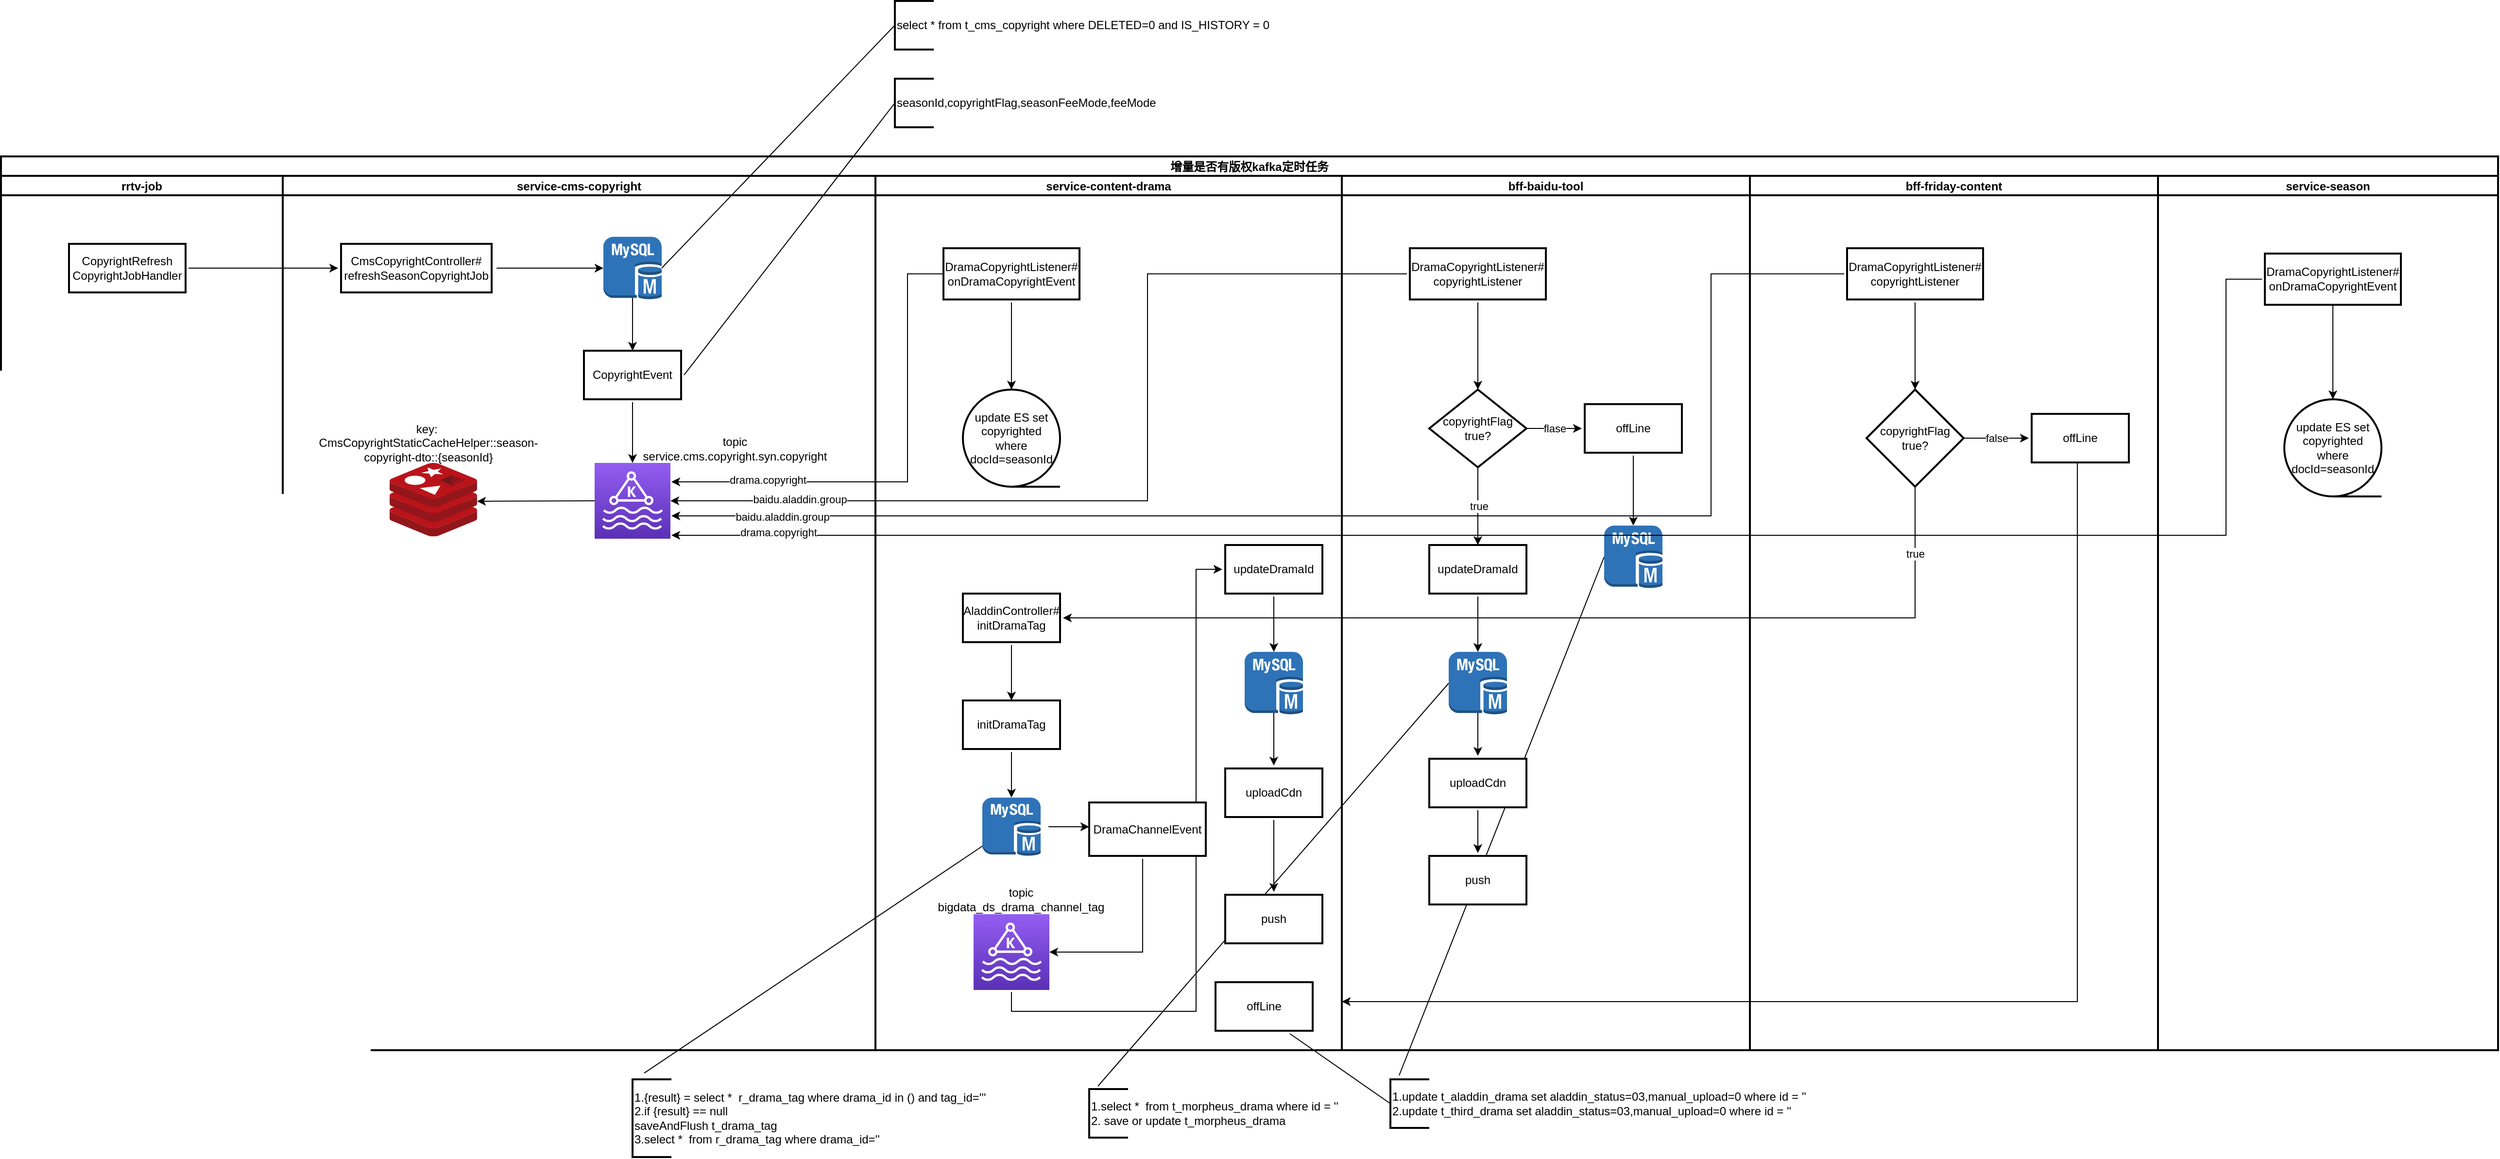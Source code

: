 <mxfile version="15.5.4" type="github" pages="2">
  <diagram id="PBQSmOYhO7PoBkgoyPXK" name="增量是否有版权kafka">
    <mxGraphModel dx="2031" dy="1089" grid="1" gridSize="10" guides="1" tooltips="1" connect="1" arrows="1" fold="1" page="1" pageScale="1" pageWidth="827" pageHeight="1169" math="0" shadow="0">
      <root>
        <mxCell id="0" />
        <mxCell id="1" parent="0" />
        <mxCell id="9zsP2pxvwjOePflkj_EJ-29" value="" style="endArrow=none;html=1;startSize=20;sourcePerimeterSpacing=8;targetPerimeterSpacing=8;strokeWidth=1;exitX=0.225;exitY=-0.08;exitDx=0;exitDy=0;exitPerimeter=0;entryX=0;entryY=0.5;entryDx=0;entryDy=0;entryPerimeter=0;" parent="1" source="9zsP2pxvwjOePflkj_EJ-30" target="9zsP2pxvwjOePflkj_EJ-28" edge="1">
          <mxGeometry width="50" height="50" relative="1" as="geometry">
            <mxPoint x="1420" y="1060" as="sourcePoint" />
            <mxPoint x="1530" y="680" as="targetPoint" />
          </mxGeometry>
        </mxCell>
        <mxCell id="9zsP2pxvwjOePflkj_EJ-13" value="" style="endArrow=none;html=1;startSize=20;sourcePerimeterSpacing=8;targetPerimeterSpacing=8;strokeWidth=1;entryX=0;entryY=0.5;entryDx=0;entryDy=0;entryPerimeter=0;exitX=0.225;exitY=-0.06;exitDx=0;exitDy=0;exitPerimeter=0;" parent="1" source="9zsP2pxvwjOePflkj_EJ-10" target="9zsP2pxvwjOePflkj_EJ-8" edge="1">
          <mxGeometry width="50" height="50" relative="1" as="geometry">
            <mxPoint x="1320" y="860" as="sourcePoint" />
            <mxPoint x="1370" y="810" as="targetPoint" />
          </mxGeometry>
        </mxCell>
        <mxCell id="inluxw40n091W_jIXqgZ-1" value="增量是否有版权kafka定时任务" style="swimlane;childLayout=stackLayout;resizeParent=1;resizeParentMax=0;startSize=20;hachureGap=4;pointerEvents=0;strokeWidth=2;perimeterSpacing=3;" parent="1" vertex="1">
          <mxGeometry x="50" y="230" width="2570" height="920" as="geometry" />
        </mxCell>
        <mxCell id="inluxw40n091W_jIXqgZ-2" value="rrtv-job" style="swimlane;startSize=20;strokeWidth=2;perimeterSpacing=3;" parent="inluxw40n091W_jIXqgZ-1" vertex="1">
          <mxGeometry y="20" width="290" height="900" as="geometry">
            <mxRectangle y="20" width="30" height="670" as="alternateBounds" />
          </mxGeometry>
        </mxCell>
        <mxCell id="inluxw40n091W_jIXqgZ-5" value="CopyrightRefresh&lt;br&gt;CopyrightJobHandler" style="rounded=0;whiteSpace=wrap;html=1;hachureGap=4;pointerEvents=0;strokeWidth=2;perimeterSpacing=3;direction=west;" parent="inluxw40n091W_jIXqgZ-2" vertex="1">
          <mxGeometry x="70" y="70" width="120" height="50" as="geometry" />
        </mxCell>
        <mxCell id="inluxw40n091W_jIXqgZ-11" style="edgeStyle=orthogonalEdgeStyle;rounded=0;orthogonalLoop=1;jettySize=auto;html=1;endArrow=classic;sourcePerimeterSpacing=8;targetPerimeterSpacing=8;exitX=0;exitY=0.5;exitDx=0;exitDy=0;strokeWidth=1;endFill=1;entryX=1;entryY=0.5;entryDx=0;entryDy=0;" parent="inluxw40n091W_jIXqgZ-1" source="inluxw40n091W_jIXqgZ-5" target="inluxw40n091W_jIXqgZ-12" edge="1">
          <mxGeometry relative="1" as="geometry">
            <mxPoint x="350" y="115" as="targetPoint" />
          </mxGeometry>
        </mxCell>
        <mxCell id="inluxw40n091W_jIXqgZ-3" value="service-cms-copyright" style="swimlane;startSize=20;strokeWidth=2;perimeterSpacing=3;" parent="inluxw40n091W_jIXqgZ-1" vertex="1">
          <mxGeometry x="290" y="20" width="610" height="900" as="geometry">
            <mxRectangle x="290" y="20" width="30" height="670" as="alternateBounds" />
          </mxGeometry>
        </mxCell>
        <mxCell id="inluxw40n091W_jIXqgZ-15" style="edgeStyle=none;curved=1;rounded=0;orthogonalLoop=1;jettySize=auto;html=1;entryX=0;entryY=0.5;entryDx=0;entryDy=0;entryPerimeter=0;endArrow=classic;endFill=1;sourcePerimeterSpacing=8;targetPerimeterSpacing=8;strokeWidth=1;" parent="inluxw40n091W_jIXqgZ-3" edge="1">
          <mxGeometry relative="1" as="geometry">
            <mxPoint x="220" y="95" as="sourcePoint" />
            <mxPoint x="330" y="95" as="targetPoint" />
          </mxGeometry>
        </mxCell>
        <mxCell id="inluxw40n091W_jIXqgZ-12" value="CmsCopyrightController#&lt;br&gt;refreshSeasonCopyrightJob" style="rounded=0;whiteSpace=wrap;html=1;hachureGap=4;pointerEvents=0;strokeWidth=2;perimeterSpacing=3;direction=west;" parent="inluxw40n091W_jIXqgZ-3" vertex="1">
          <mxGeometry x="60" y="70" width="155" height="50" as="geometry" />
        </mxCell>
        <mxCell id="inluxw40n091W_jIXqgZ-16" value="" style="outlineConnect=0;dashed=0;verticalLabelPosition=bottom;verticalAlign=top;align=center;html=1;shape=mxgraph.aws3.mysql_db_instance;fillColor=#2E73B8;gradientColor=none;hachureGap=4;pointerEvents=0;strokeWidth=2;" parent="inluxw40n091W_jIXqgZ-3" vertex="1">
          <mxGeometry x="330" y="62.75" width="60" height="64.5" as="geometry" />
        </mxCell>
        <mxCell id="inluxw40n091W_jIXqgZ-58" style="edgeStyle=none;curved=1;rounded=0;orthogonalLoop=1;jettySize=auto;html=1;entryX=0.5;entryY=0;entryDx=0;entryDy=0;entryPerimeter=0;endArrow=classic;endFill=1;sourcePerimeterSpacing=8;targetPerimeterSpacing=8;strokeWidth=1;exitX=0.5;exitY=0;exitDx=0;exitDy=0;" parent="inluxw40n091W_jIXqgZ-3" source="inluxw40n091W_jIXqgZ-39" target="inluxw40n091W_jIXqgZ-45" edge="1">
          <mxGeometry relative="1" as="geometry" />
        </mxCell>
        <mxCell id="inluxw40n091W_jIXqgZ-39" value="CopyrightEvent" style="rounded=0;whiteSpace=wrap;html=1;hachureGap=4;pointerEvents=0;strokeWidth=2;perimeterSpacing=3;direction=west;" parent="inluxw40n091W_jIXqgZ-3" vertex="1">
          <mxGeometry x="310" y="180" width="100" height="50" as="geometry" />
        </mxCell>
        <mxCell id="inluxw40n091W_jIXqgZ-45" value="" style="sketch=0;points=[[0,0,0],[0.25,0,0],[0.5,0,0],[0.75,0,0],[1,0,0],[0,1,0],[0.25,1,0],[0.5,1,0],[0.75,1,0],[1,1,0],[0,0.25,0],[0,0.5,0],[0,0.75,0],[1,0.25,0],[1,0.5,0],[1,0.75,0]];outlineConnect=0;fontColor=#232F3E;gradientColor=#945DF2;gradientDirection=north;fillColor=#5A30B5;strokeColor=#ffffff;dashed=0;verticalLabelPosition=bottom;verticalAlign=top;align=center;html=1;fontSize=12;fontStyle=0;aspect=fixed;shape=mxgraph.aws4.resourceIcon;resIcon=mxgraph.aws4.managed_streaming_for_kafka;hachureGap=4;pointerEvents=0;" parent="inluxw40n091W_jIXqgZ-3" vertex="1">
          <mxGeometry x="321" y="295.5" width="78" height="78" as="geometry" />
        </mxCell>
        <mxCell id="inluxw40n091W_jIXqgZ-82" value="" style="sketch=0;aspect=fixed;html=1;points=[];align=center;image;fontSize=12;image=img/lib/mscae/Cache_Redis_Product.svg;hachureGap=4;pointerEvents=0;strokeWidth=2;" parent="inluxw40n091W_jIXqgZ-3" vertex="1">
          <mxGeometry x="110" y="295.5" width="90" height="75.6" as="geometry" />
        </mxCell>
        <mxCell id="inluxw40n091W_jIXqgZ-83" value="key:&amp;nbsp; CmsCopyrightStaticCacheHelper::season-copyright-dto::{seasonId}" style="text;html=1;strokeColor=none;fillColor=none;align=center;verticalAlign=middle;whiteSpace=wrap;rounded=0;hachureGap=4;pointerEvents=0;" parent="inluxw40n091W_jIXqgZ-3" vertex="1">
          <mxGeometry x="30" y="260" width="240" height="30" as="geometry" />
        </mxCell>
        <mxCell id="inluxw40n091W_jIXqgZ-85" value="topic&lt;br&gt;service.cms.copyright.syn.copyright" style="text;html=1;strokeColor=none;fillColor=none;align=center;verticalAlign=middle;whiteSpace=wrap;rounded=0;hachureGap=4;pointerEvents=0;" parent="inluxw40n091W_jIXqgZ-3" vertex="1">
          <mxGeometry x="360" y="265.5" width="211" height="30" as="geometry" />
        </mxCell>
        <mxCell id="O5nCDvJMUv3drEeI8AA9-1" value="service-content-drama" style="swimlane;startSize=20;strokeWidth=2;perimeterSpacing=3;" parent="inluxw40n091W_jIXqgZ-1" vertex="1">
          <mxGeometry x="900" y="20" width="480" height="900" as="geometry">
            <mxRectangle x="290" y="20" width="30" height="670" as="alternateBounds" />
          </mxGeometry>
        </mxCell>
        <mxCell id="2Botls-rOOC-Yg-iKjqJ-2" style="edgeStyle=orthogonalEdgeStyle;rounded=0;orthogonalLoop=1;jettySize=auto;html=1;endArrow=classic;endFill=1;startSize=20;sourcePerimeterSpacing=8;targetPerimeterSpacing=8;strokeWidth=1;exitX=0.5;exitY=0;exitDx=0;exitDy=0;entryX=0.5;entryY=0;entryDx=0;entryDy=0;entryPerimeter=0;" parent="O5nCDvJMUv3drEeI8AA9-1" source="wd0xeL8d4BaEaVxhuFHV-1" target="2Botls-rOOC-Yg-iKjqJ-1" edge="1">
          <mxGeometry relative="1" as="geometry" />
        </mxCell>
        <mxCell id="wd0xeL8d4BaEaVxhuFHV-1" value="DramaCopyrightListener#&lt;br&gt;onDramaCopyrightEvent" style="rounded=0;whiteSpace=wrap;html=1;hachureGap=4;pointerEvents=0;strokeWidth=2;perimeterSpacing=3;direction=west;" parent="O5nCDvJMUv3drEeI8AA9-1" vertex="1">
          <mxGeometry x="70" y="74.5" width="140" height="52.75" as="geometry" />
        </mxCell>
        <mxCell id="2Botls-rOOC-Yg-iKjqJ-1" value="&lt;span style=&quot;text-align: left&quot;&gt;update ES set copyrighted where docId=seasonId&lt;/span&gt;" style="strokeWidth=2;html=1;shape=mxgraph.flowchart.sequential_data;whiteSpace=wrap;hachureGap=4;pointerEvents=0;" parent="O5nCDvJMUv3drEeI8AA9-1" vertex="1">
          <mxGeometry x="90" y="220" width="100" height="100" as="geometry" />
        </mxCell>
        <mxCell id="5gmIHvUcB6BUWdno_hrs-4" value="AladdinController#&lt;br&gt;initDramaTag" style="rounded=0;whiteSpace=wrap;html=1;hachureGap=4;pointerEvents=0;strokeWidth=2;perimeterSpacing=3;direction=west;" parent="O5nCDvJMUv3drEeI8AA9-1" vertex="1">
          <mxGeometry x="90" y="430" width="100" height="50" as="geometry" />
        </mxCell>
        <mxCell id="5gmIHvUcB6BUWdno_hrs-6" value="initDramaTag" style="rounded=0;whiteSpace=wrap;html=1;hachureGap=4;pointerEvents=0;strokeWidth=2;perimeterSpacing=3;direction=west;" parent="O5nCDvJMUv3drEeI8AA9-1" vertex="1">
          <mxGeometry x="90" y="540" width="100" height="50" as="geometry" />
        </mxCell>
        <mxCell id="5gmIHvUcB6BUWdno_hrs-8" value="" style="outlineConnect=0;dashed=0;verticalLabelPosition=bottom;verticalAlign=top;align=center;html=1;shape=mxgraph.aws3.mysql_db_instance;fillColor=#2E73B8;gradientColor=none;hachureGap=4;pointerEvents=0;strokeWidth=2;" parent="O5nCDvJMUv3drEeI8AA9-1" vertex="1">
          <mxGeometry x="110" y="640" width="60" height="60" as="geometry" />
        </mxCell>
        <mxCell id="5gmIHvUcB6BUWdno_hrs-12" value="" style="endArrow=none;html=1;startSize=20;sourcePerimeterSpacing=8;targetPerimeterSpacing=8;strokeWidth=1;exitX=0.3;exitY=-0.08;exitDx=0;exitDy=0;exitPerimeter=0;" parent="O5nCDvJMUv3drEeI8AA9-1" source="5gmIHvUcB6BUWdno_hrs-11" edge="1">
          <mxGeometry width="50" height="50" relative="1" as="geometry">
            <mxPoint x="70" y="730" as="sourcePoint" />
            <mxPoint x="110" y="690" as="targetPoint" />
          </mxGeometry>
        </mxCell>
        <mxCell id="YGDCmRFdLQyb4LG8PjUM-17" style="edgeStyle=orthogonalEdgeStyle;rounded=0;orthogonalLoop=1;jettySize=auto;html=1;entryX=1;entryY=0.5;entryDx=0;entryDy=0;endArrow=classic;endFill=1;startSize=20;sourcePerimeterSpacing=8;targetPerimeterSpacing=8;strokeWidth=1;" parent="O5nCDvJMUv3drEeI8AA9-1" target="YGDCmRFdLQyb4LG8PjUM-8" edge="1">
          <mxGeometry relative="1" as="geometry">
            <mxPoint x="140" y="840" as="sourcePoint" />
            <Array as="points">
              <mxPoint x="140" y="860" />
              <mxPoint x="330" y="860" />
              <mxPoint x="330" y="405" />
            </Array>
          </mxGeometry>
        </mxCell>
        <mxCell id="5gmIHvUcB6BUWdno_hrs-14" value="" style="sketch=0;points=[[0,0,0],[0.25,0,0],[0.5,0,0],[0.75,0,0],[1,0,0],[0,1,0],[0.25,1,0],[0.5,1,0],[0.75,1,0],[1,1,0],[0,0.25,0],[0,0.5,0],[0,0.75,0],[1,0.25,0],[1,0.5,0],[1,0.75,0]];outlineConnect=0;fontColor=#232F3E;gradientColor=#945DF2;gradientDirection=north;fillColor=#5A30B5;strokeColor=#ffffff;dashed=0;verticalLabelPosition=bottom;verticalAlign=top;align=center;html=1;fontSize=12;fontStyle=0;aspect=fixed;shape=mxgraph.aws4.resourceIcon;resIcon=mxgraph.aws4.managed_streaming_for_kafka;hachureGap=4;pointerEvents=0;" parent="O5nCDvJMUv3drEeI8AA9-1" vertex="1">
          <mxGeometry x="101" y="760" width="78" height="78" as="geometry" />
        </mxCell>
        <mxCell id="5gmIHvUcB6BUWdno_hrs-15" value="topic&lt;br&gt;bigdata_ds_drama_channel_tag" style="text;html=1;strokeColor=none;fillColor=none;align=center;verticalAlign=middle;whiteSpace=wrap;rounded=0;startSize=20;" parent="O5nCDvJMUv3drEeI8AA9-1" vertex="1">
          <mxGeometry x="70" y="730" width="160" height="30" as="geometry" />
        </mxCell>
        <mxCell id="5gmIHvUcB6BUWdno_hrs-22" style="edgeStyle=orthogonalEdgeStyle;rounded=0;orthogonalLoop=1;jettySize=auto;html=1;entryX=1;entryY=0.5;entryDx=0;entryDy=0;entryPerimeter=0;endArrow=classic;endFill=1;startSize=20;sourcePerimeterSpacing=8;targetPerimeterSpacing=8;strokeWidth=1;" parent="O5nCDvJMUv3drEeI8AA9-1" target="5gmIHvUcB6BUWdno_hrs-14" edge="1">
          <mxGeometry relative="1" as="geometry">
            <mxPoint x="275" y="703" as="sourcePoint" />
            <Array as="points">
              <mxPoint x="275" y="799" />
            </Array>
          </mxGeometry>
        </mxCell>
        <mxCell id="5gmIHvUcB6BUWdno_hrs-20" value="DramaChannelEvent" style="rounded=0;whiteSpace=wrap;html=1;hachureGap=4;pointerEvents=0;strokeWidth=2;perimeterSpacing=3;direction=west;" parent="O5nCDvJMUv3drEeI8AA9-1" vertex="1">
          <mxGeometry x="220" y="645" width="120" height="55" as="geometry" />
        </mxCell>
        <mxCell id="YGDCmRFdLQyb4LG8PjUM-59" style="edgeStyle=orthogonalEdgeStyle;rounded=0;orthogonalLoop=1;jettySize=auto;html=1;entryX=0.5;entryY=0;entryDx=0;entryDy=0;entryPerimeter=0;endArrow=classic;endFill=1;startSize=20;sourcePerimeterSpacing=8;targetPerimeterSpacing=8;strokeWidth=1;exitX=0.5;exitY=0;exitDx=0;exitDy=0;" parent="O5nCDvJMUv3drEeI8AA9-1" source="YGDCmRFdLQyb4LG8PjUM-8" target="YGDCmRFdLQyb4LG8PjUM-9" edge="1">
          <mxGeometry relative="1" as="geometry" />
        </mxCell>
        <mxCell id="YGDCmRFdLQyb4LG8PjUM-8" value="updateDramaId" style="rounded=0;whiteSpace=wrap;html=1;hachureGap=4;pointerEvents=0;strokeWidth=2;perimeterSpacing=3;direction=west;" parent="O5nCDvJMUv3drEeI8AA9-1" vertex="1">
          <mxGeometry x="360" y="380" width="100" height="50" as="geometry" />
        </mxCell>
        <mxCell id="YGDCmRFdLQyb4LG8PjUM-13" value="" style="edgeStyle=orthogonalEdgeStyle;rounded=0;orthogonalLoop=1;jettySize=auto;html=1;endArrow=classic;endFill=1;startSize=20;sourcePerimeterSpacing=8;targetPerimeterSpacing=8;strokeWidth=1;entryX=0.5;entryY=1;entryDx=0;entryDy=0;exitX=0.5;exitY=0.975;exitDx=0;exitDy=0;exitPerimeter=0;" parent="O5nCDvJMUv3drEeI8AA9-1" source="YGDCmRFdLQyb4LG8PjUM-9" target="YGDCmRFdLQyb4LG8PjUM-10" edge="1">
          <mxGeometry relative="1" as="geometry" />
        </mxCell>
        <mxCell id="YGDCmRFdLQyb4LG8PjUM-9" value="" style="outlineConnect=0;dashed=0;verticalLabelPosition=bottom;verticalAlign=top;align=center;html=1;shape=mxgraph.aws3.mysql_db_instance;fillColor=#2E73B8;gradientColor=none;hachureGap=4;pointerEvents=0;strokeWidth=2;" parent="O5nCDvJMUv3drEeI8AA9-1" vertex="1">
          <mxGeometry x="380" y="490" width="60" height="64.5" as="geometry" />
        </mxCell>
        <mxCell id="YGDCmRFdLQyb4LG8PjUM-14" style="edgeStyle=orthogonalEdgeStyle;rounded=0;orthogonalLoop=1;jettySize=auto;html=1;entryX=0.5;entryY=1;entryDx=0;entryDy=0;endArrow=classic;endFill=1;startSize=20;sourcePerimeterSpacing=8;targetPerimeterSpacing=8;strokeWidth=1;exitX=0.5;exitY=0;exitDx=0;exitDy=0;" parent="O5nCDvJMUv3drEeI8AA9-1" source="YGDCmRFdLQyb4LG8PjUM-10" target="YGDCmRFdLQyb4LG8PjUM-11" edge="1">
          <mxGeometry relative="1" as="geometry" />
        </mxCell>
        <mxCell id="YGDCmRFdLQyb4LG8PjUM-10" value="uploadCdn" style="rounded=0;whiteSpace=wrap;html=1;hachureGap=4;pointerEvents=0;strokeWidth=2;perimeterSpacing=3;direction=west;" parent="O5nCDvJMUv3drEeI8AA9-1" vertex="1">
          <mxGeometry x="360" y="610" width="100" height="50" as="geometry" />
        </mxCell>
        <mxCell id="YGDCmRFdLQyb4LG8PjUM-11" value="push" style="rounded=0;whiteSpace=wrap;html=1;hachureGap=4;pointerEvents=0;strokeWidth=2;perimeterSpacing=3;direction=west;" parent="O5nCDvJMUv3drEeI8AA9-1" vertex="1">
          <mxGeometry x="360" y="740" width="100" height="50" as="geometry" />
        </mxCell>
        <mxCell id="YGDCmRFdLQyb4LG8PjUM-21" value="offLine" style="rounded=0;whiteSpace=wrap;html=1;hachureGap=4;pointerEvents=0;strokeWidth=2;perimeterSpacing=3;direction=west;" parent="O5nCDvJMUv3drEeI8AA9-1" vertex="1">
          <mxGeometry x="350" y="830" width="100" height="50" as="geometry" />
        </mxCell>
        <mxCell id="GT0SplEcD0U0ZOkvt1gY-1" value="bff-baidu-tool" style="swimlane;startSize=20;strokeWidth=2;perimeterSpacing=3;" parent="inluxw40n091W_jIXqgZ-1" vertex="1">
          <mxGeometry x="1380" y="20" width="420" height="900" as="geometry">
            <mxRectangle x="290" y="20" width="30" height="670" as="alternateBounds" />
          </mxGeometry>
        </mxCell>
        <mxCell id="GT0SplEcD0U0ZOkvt1gY-2" style="edgeStyle=orthogonalEdgeStyle;rounded=0;orthogonalLoop=1;jettySize=auto;html=1;endArrow=classic;endFill=1;startSize=20;sourcePerimeterSpacing=8;targetPerimeterSpacing=8;strokeWidth=1;exitX=0.5;exitY=0;exitDx=0;exitDy=0;entryX=0.5;entryY=0;entryDx=0;entryDy=0;entryPerimeter=0;" parent="GT0SplEcD0U0ZOkvt1gY-1" source="GT0SplEcD0U0ZOkvt1gY-3" edge="1">
          <mxGeometry relative="1" as="geometry">
            <mxPoint x="140" y="220" as="targetPoint" />
          </mxGeometry>
        </mxCell>
        <mxCell id="GT0SplEcD0U0ZOkvt1gY-3" value="DramaCopyrightListener#&lt;br&gt;copyrightListener" style="rounded=0;whiteSpace=wrap;html=1;hachureGap=4;pointerEvents=0;strokeWidth=2;perimeterSpacing=3;direction=west;" parent="GT0SplEcD0U0ZOkvt1gY-1" vertex="1">
          <mxGeometry x="70" y="74.5" width="140" height="52.75" as="geometry" />
        </mxCell>
        <mxCell id="9zsP2pxvwjOePflkj_EJ-1" value="copyrightFlag true?" style="strokeWidth=2;html=1;shape=mxgraph.flowchart.decision;whiteSpace=wrap;hachureGap=4;pointerEvents=0;" parent="GT0SplEcD0U0ZOkvt1gY-1" vertex="1">
          <mxGeometry x="90" y="220" width="100" height="80" as="geometry" />
        </mxCell>
        <mxCell id="9zsP2pxvwjOePflkj_EJ-9" style="edgeStyle=orthogonalEdgeStyle;rounded=0;orthogonalLoop=1;jettySize=auto;html=1;entryX=0.5;entryY=0;entryDx=0;entryDy=0;entryPerimeter=0;endArrow=classic;endFill=1;startSize=20;sourcePerimeterSpacing=8;targetPerimeterSpacing=8;strokeWidth=1;exitX=0.5;exitY=0;exitDx=0;exitDy=0;" parent="GT0SplEcD0U0ZOkvt1gY-1" source="9zsP2pxvwjOePflkj_EJ-7" target="9zsP2pxvwjOePflkj_EJ-8" edge="1">
          <mxGeometry relative="1" as="geometry" />
        </mxCell>
        <mxCell id="9zsP2pxvwjOePflkj_EJ-7" value="updateDramaId" style="rounded=0;whiteSpace=wrap;html=1;hachureGap=4;pointerEvents=0;strokeWidth=2;perimeterSpacing=3;direction=west;" parent="GT0SplEcD0U0ZOkvt1gY-1" vertex="1">
          <mxGeometry x="90" y="380" width="100" height="50" as="geometry" />
        </mxCell>
        <mxCell id="5gmIHvUcB6BUWdno_hrs-17" style="edgeStyle=orthogonalEdgeStyle;rounded=0;orthogonalLoop=1;jettySize=auto;html=1;entryX=0.5;entryY=1;entryDx=0;entryDy=0;endArrow=classic;endFill=1;startSize=20;sourcePerimeterSpacing=8;targetPerimeterSpacing=8;strokeWidth=1;exitX=0.5;exitY=0.975;exitDx=0;exitDy=0;exitPerimeter=0;" parent="GT0SplEcD0U0ZOkvt1gY-1" source="9zsP2pxvwjOePflkj_EJ-8" target="9zsP2pxvwjOePflkj_EJ-22" edge="1">
          <mxGeometry relative="1" as="geometry" />
        </mxCell>
        <mxCell id="9zsP2pxvwjOePflkj_EJ-8" value="" style="outlineConnect=0;dashed=0;verticalLabelPosition=bottom;verticalAlign=top;align=center;html=1;shape=mxgraph.aws3.mysql_db_instance;fillColor=#2E73B8;gradientColor=none;hachureGap=4;pointerEvents=0;strokeWidth=2;" parent="GT0SplEcD0U0ZOkvt1gY-1" vertex="1">
          <mxGeometry x="110" y="490" width="60" height="64.5" as="geometry" />
        </mxCell>
        <mxCell id="5gmIHvUcB6BUWdno_hrs-18" style="edgeStyle=orthogonalEdgeStyle;rounded=0;orthogonalLoop=1;jettySize=auto;html=1;endArrow=classic;endFill=1;startSize=20;sourcePerimeterSpacing=8;targetPerimeterSpacing=8;strokeWidth=1;exitX=0.5;exitY=0;exitDx=0;exitDy=0;entryX=0.5;entryY=1;entryDx=0;entryDy=0;" parent="GT0SplEcD0U0ZOkvt1gY-1" source="9zsP2pxvwjOePflkj_EJ-22" target="9zsP2pxvwjOePflkj_EJ-24" edge="1">
          <mxGeometry relative="1" as="geometry">
            <Array as="points" />
          </mxGeometry>
        </mxCell>
        <mxCell id="9zsP2pxvwjOePflkj_EJ-22" value="uploadCdn" style="rounded=0;whiteSpace=wrap;html=1;hachureGap=4;pointerEvents=0;strokeWidth=2;perimeterSpacing=3;direction=west;" parent="GT0SplEcD0U0ZOkvt1gY-1" vertex="1">
          <mxGeometry x="90" y="600" width="100" height="50" as="geometry" />
        </mxCell>
        <mxCell id="9zsP2pxvwjOePflkj_EJ-24" value="push" style="rounded=0;whiteSpace=wrap;html=1;hachureGap=4;pointerEvents=0;strokeWidth=2;perimeterSpacing=3;direction=west;" parent="GT0SplEcD0U0ZOkvt1gY-1" vertex="1">
          <mxGeometry x="90" y="700" width="100" height="50" as="geometry" />
        </mxCell>
        <mxCell id="9zsP2pxvwjOePflkj_EJ-26" value="offLine" style="rounded=0;whiteSpace=wrap;html=1;hachureGap=4;pointerEvents=0;strokeWidth=2;perimeterSpacing=3;direction=west;" parent="GT0SplEcD0U0ZOkvt1gY-1" vertex="1">
          <mxGeometry x="250" y="235" width="100" height="50" as="geometry" />
        </mxCell>
        <mxCell id="9zsP2pxvwjOePflkj_EJ-28" value="" style="outlineConnect=0;dashed=0;verticalLabelPosition=bottom;verticalAlign=top;align=center;html=1;shape=mxgraph.aws3.mysql_db_instance;fillColor=#2E73B8;gradientColor=none;hachureGap=4;pointerEvents=0;strokeWidth=2;" parent="GT0SplEcD0U0ZOkvt1gY-1" vertex="1">
          <mxGeometry x="270" y="360" width="60" height="64.5" as="geometry" />
        </mxCell>
        <mxCell id="9zsP2pxvwjOePflkj_EJ-25" value="flase" style="edgeStyle=none;rounded=0;orthogonalLoop=1;jettySize=auto;html=1;endArrow=classic;endFill=1;startSize=20;sourcePerimeterSpacing=8;targetPerimeterSpacing=8;strokeWidth=1;exitX=1;exitY=0.5;exitDx=0;exitDy=0;exitPerimeter=0;entryX=1;entryY=0.5;entryDx=0;entryDy=0;" parent="GT0SplEcD0U0ZOkvt1gY-1" source="9zsP2pxvwjOePflkj_EJ-1" target="9zsP2pxvwjOePflkj_EJ-26" edge="1">
          <mxGeometry relative="1" as="geometry">
            <mxPoint x="250" y="270" as="targetPoint" />
          </mxGeometry>
        </mxCell>
        <mxCell id="9zsP2pxvwjOePflkj_EJ-27" style="edgeStyle=none;rounded=0;orthogonalLoop=1;jettySize=auto;html=1;endArrow=classic;endFill=1;startSize=20;sourcePerimeterSpacing=8;targetPerimeterSpacing=8;strokeWidth=1;exitX=0.5;exitY=0;exitDx=0;exitDy=0;entryX=0.5;entryY=0;entryDx=0;entryDy=0;entryPerimeter=0;" parent="GT0SplEcD0U0ZOkvt1gY-1" source="9zsP2pxvwjOePflkj_EJ-26" target="9zsP2pxvwjOePflkj_EJ-28" edge="1">
          <mxGeometry relative="1" as="geometry">
            <mxPoint x="310" y="360" as="targetPoint" />
            <mxPoint x="310" y="300" as="sourcePoint" />
          </mxGeometry>
        </mxCell>
        <mxCell id="9zsP2pxvwjOePflkj_EJ-6" value="true" style="edgeStyle=orthogonalEdgeStyle;rounded=0;orthogonalLoop=1;jettySize=auto;html=1;endArrow=classic;endFill=1;startSize=20;sourcePerimeterSpacing=8;targetPerimeterSpacing=8;strokeWidth=1;exitX=0.5;exitY=1;exitDx=0;exitDy=0;exitPerimeter=0;" parent="GT0SplEcD0U0ZOkvt1gY-1" source="9zsP2pxvwjOePflkj_EJ-1" edge="1">
          <mxGeometry relative="1" as="geometry">
            <mxPoint x="140" y="380" as="targetPoint" />
          </mxGeometry>
        </mxCell>
        <mxCell id="9zsP2pxvwjOePflkj_EJ-2" value="bff-friday-content" style="swimlane;startSize=20;strokeWidth=2;perimeterSpacing=3;" parent="inluxw40n091W_jIXqgZ-1" vertex="1">
          <mxGeometry x="1800" y="20" width="420" height="900" as="geometry">
            <mxRectangle x="290" y="20" width="30" height="670" as="alternateBounds" />
          </mxGeometry>
        </mxCell>
        <mxCell id="9zsP2pxvwjOePflkj_EJ-3" style="edgeStyle=orthogonalEdgeStyle;rounded=0;orthogonalLoop=1;jettySize=auto;html=1;endArrow=classic;endFill=1;startSize=20;sourcePerimeterSpacing=8;targetPerimeterSpacing=8;strokeWidth=1;exitX=0.5;exitY=0;exitDx=0;exitDy=0;entryX=0.5;entryY=0;entryDx=0;entryDy=0;entryPerimeter=0;" parent="9zsP2pxvwjOePflkj_EJ-2" source="9zsP2pxvwjOePflkj_EJ-4" edge="1">
          <mxGeometry relative="1" as="geometry">
            <mxPoint x="170" y="220" as="targetPoint" />
          </mxGeometry>
        </mxCell>
        <mxCell id="9zsP2pxvwjOePflkj_EJ-4" value="DramaCopyrightListener#&lt;br&gt;copyrightListener" style="rounded=0;whiteSpace=wrap;html=1;hachureGap=4;pointerEvents=0;strokeWidth=2;perimeterSpacing=3;direction=west;" parent="9zsP2pxvwjOePflkj_EJ-2" vertex="1">
          <mxGeometry x="100" y="74.5" width="140" height="52.75" as="geometry" />
        </mxCell>
        <mxCell id="YGDCmRFdLQyb4LG8PjUM-19" value="false" style="edgeStyle=orthogonalEdgeStyle;rounded=0;orthogonalLoop=1;jettySize=auto;html=1;endArrow=classic;endFill=1;startSize=20;sourcePerimeterSpacing=8;targetPerimeterSpacing=8;strokeWidth=1;entryX=1;entryY=0.5;entryDx=0;entryDy=0;exitX=1;exitY=0.5;exitDx=0;exitDy=0;exitPerimeter=0;" parent="9zsP2pxvwjOePflkj_EJ-2" source="9zsP2pxvwjOePflkj_EJ-5" target="YGDCmRFdLQyb4LG8PjUM-18" edge="1">
          <mxGeometry relative="1" as="geometry" />
        </mxCell>
        <mxCell id="9zsP2pxvwjOePflkj_EJ-5" value="copyrightFlag true?" style="strokeWidth=2;html=1;shape=mxgraph.flowchart.decision;whiteSpace=wrap;hachureGap=4;pointerEvents=0;" parent="9zsP2pxvwjOePflkj_EJ-2" vertex="1">
          <mxGeometry x="120" y="220" width="100" height="100" as="geometry" />
        </mxCell>
        <mxCell id="YGDCmRFdLQyb4LG8PjUM-18" value="offLine" style="rounded=0;whiteSpace=wrap;html=1;hachureGap=4;pointerEvents=0;strokeWidth=2;perimeterSpacing=3;direction=west;" parent="9zsP2pxvwjOePflkj_EJ-2" vertex="1">
          <mxGeometry x="290" y="245" width="100" height="50" as="geometry" />
        </mxCell>
        <mxCell id="YGDCmRFdLQyb4LG8PjUM-20" style="edgeStyle=orthogonalEdgeStyle;rounded=0;orthogonalLoop=1;jettySize=auto;html=1;endArrow=classic;endFill=1;startSize=20;sourcePerimeterSpacing=8;targetPerimeterSpacing=8;strokeWidth=1;" parent="9zsP2pxvwjOePflkj_EJ-2" edge="1">
          <mxGeometry relative="1" as="geometry">
            <mxPoint x="-420" y="850" as="targetPoint" />
            <mxPoint x="337" y="295" as="sourcePoint" />
            <Array as="points">
              <mxPoint x="337" y="850" />
            </Array>
          </mxGeometry>
        </mxCell>
        <mxCell id="YGDCmRFdLQyb4LG8PjUM-23" value="service-season" style="swimlane;startSize=20;strokeWidth=2;perimeterSpacing=3;" parent="inluxw40n091W_jIXqgZ-1" vertex="1">
          <mxGeometry x="2220" y="20" width="350" height="900" as="geometry">
            <mxRectangle x="290" y="20" width="30" height="670" as="alternateBounds" />
          </mxGeometry>
        </mxCell>
        <mxCell id="YGDCmRFdLQyb4LG8PjUM-52" style="edgeStyle=orthogonalEdgeStyle;rounded=0;orthogonalLoop=1;jettySize=auto;html=1;endArrow=classic;endFill=1;startSize=20;sourcePerimeterSpacing=8;targetPerimeterSpacing=8;strokeWidth=1;exitX=0.5;exitY=0.098;exitDx=0;exitDy=0;exitPerimeter=0;" parent="YGDCmRFdLQyb4LG8PjUM-23" source="YGDCmRFdLQyb4LG8PjUM-29" edge="1">
          <mxGeometry relative="1" as="geometry">
            <mxPoint x="180" y="230" as="targetPoint" />
          </mxGeometry>
        </mxCell>
        <mxCell id="YGDCmRFdLQyb4LG8PjUM-29" value="DramaCopyrightListener#&lt;br&gt;onDramaCopyrightEvent" style="rounded=0;whiteSpace=wrap;html=1;hachureGap=4;pointerEvents=0;strokeWidth=2;perimeterSpacing=3;direction=west;" parent="YGDCmRFdLQyb4LG8PjUM-23" vertex="1">
          <mxGeometry x="110" y="80" width="140" height="52.75" as="geometry" />
        </mxCell>
        <mxCell id="YGDCmRFdLQyb4LG8PjUM-51" value="&lt;span style=&quot;text-align: left&quot;&gt;update ES set copyrighted where docId=seasonId&lt;/span&gt;" style="strokeWidth=2;html=1;shape=mxgraph.flowchart.sequential_data;whiteSpace=wrap;hachureGap=4;pointerEvents=0;" parent="YGDCmRFdLQyb4LG8PjUM-23" vertex="1">
          <mxGeometry x="130" y="230" width="100" height="100" as="geometry" />
        </mxCell>
        <mxCell id="7XEMJkl5BGJLYhAcGTGl-1" style="edgeStyle=orthogonalEdgeStyle;rounded=0;orthogonalLoop=1;jettySize=auto;html=1;endArrow=classic;endFill=1;startSize=20;sourcePerimeterSpacing=8;targetPerimeterSpacing=8;strokeWidth=1;exitX=1;exitY=0.5;exitDx=0;exitDy=0;" parent="inluxw40n091W_jIXqgZ-1" edge="1">
          <mxGeometry relative="1" as="geometry">
            <mxPoint x="970" y="120.875" as="sourcePoint" />
            <mxPoint x="690" y="335" as="targetPoint" />
            <Array as="points">
              <mxPoint x="933" y="121" />
              <mxPoint x="933" y="335" />
            </Array>
          </mxGeometry>
        </mxCell>
        <mxCell id="zGWYQj0wJiHM4ikboUIE-1" value="drama.copyright" style="edgeLabel;html=1;align=center;verticalAlign=middle;resizable=0;points=[];" parent="7XEMJkl5BGJLYhAcGTGl-1" vertex="1" connectable="0">
          <mxGeometry x="0.553" y="-2" relative="1" as="geometry">
            <mxPoint x="-12" as="offset" />
          </mxGeometry>
        </mxCell>
        <mxCell id="hOkwTWFgS7I7ZBTVCU7K-1" style="edgeStyle=orthogonalEdgeStyle;rounded=0;orthogonalLoop=1;jettySize=auto;html=1;entryX=1;entryY=0.5;entryDx=0;entryDy=0;entryPerimeter=0;endArrow=classic;endFill=1;startSize=20;sourcePerimeterSpacing=8;targetPerimeterSpacing=8;strokeWidth=1;exitX=1;exitY=0.5;exitDx=0;exitDy=0;" parent="inluxw40n091W_jIXqgZ-1" source="GT0SplEcD0U0ZOkvt1gY-3" target="inluxw40n091W_jIXqgZ-45" edge="1">
          <mxGeometry relative="1" as="geometry">
            <Array as="points">
              <mxPoint x="1180" y="121" />
              <mxPoint x="1180" y="354" />
            </Array>
          </mxGeometry>
        </mxCell>
        <mxCell id="VIhap1sPpZ2eTkqL0ev--1" value="baidu.aladdin.group" style="edgeLabel;html=1;align=center;verticalAlign=middle;resizable=0;points=[];" parent="hOkwTWFgS7I7ZBTVCU7K-1" vertex="1" connectable="0">
          <mxGeometry x="0.733" y="-2" relative="1" as="geometry">
            <mxPoint as="offset" />
          </mxGeometry>
        </mxCell>
        <mxCell id="5gmIHvUcB6BUWdno_hrs-3" value="true" style="edgeStyle=orthogonalEdgeStyle;rounded=0;orthogonalLoop=1;jettySize=auto;html=1;endArrow=classic;endFill=1;startSize=20;sourcePerimeterSpacing=8;targetPerimeterSpacing=8;strokeWidth=1;exitX=0.5;exitY=1;exitDx=0;exitDy=0;exitPerimeter=0;entryX=0;entryY=0.5;entryDx=0;entryDy=0;" parent="inluxw40n091W_jIXqgZ-1" source="9zsP2pxvwjOePflkj_EJ-5" target="5gmIHvUcB6BUWdno_hrs-4" edge="1">
          <mxGeometry x="-0.862" relative="1" as="geometry">
            <mxPoint x="1720" y="400" as="targetPoint" />
            <Array as="points">
              <mxPoint x="1970" y="475" />
            </Array>
            <mxPoint y="-1" as="offset" />
          </mxGeometry>
        </mxCell>
        <mxCell id="inluxw40n091W_jIXqgZ-28" value="select * from t_cms_copyright where DELETED=0 and IS_HISTORY = 0" style="strokeWidth=2;html=1;shape=mxgraph.flowchart.annotation_1;align=left;pointerEvents=1;hachureGap=4;" parent="1" vertex="1">
          <mxGeometry x="970" y="70" width="40" height="50" as="geometry" />
        </mxCell>
        <mxCell id="inluxw40n091W_jIXqgZ-33" style="edgeStyle=none;curved=1;rounded=0;orthogonalLoop=1;jettySize=auto;html=1;endArrow=classic;endFill=1;sourcePerimeterSpacing=8;targetPerimeterSpacing=8;strokeWidth=1;exitX=0.5;exitY=0.975;exitDx=0;exitDy=0;exitPerimeter=0;" parent="1" source="inluxw40n091W_jIXqgZ-16" edge="1">
          <mxGeometry relative="1" as="geometry">
            <mxPoint x="700" y="430" as="targetPoint" />
          </mxGeometry>
        </mxCell>
        <mxCell id="inluxw40n091W_jIXqgZ-43" value="seasonId,copyrightFlag,seasonFeeMode,feeMode" style="strokeWidth=2;html=1;shape=mxgraph.flowchart.annotation_1;align=left;pointerEvents=1;hachureGap=4;" parent="1" vertex="1">
          <mxGeometry x="970" y="150" width="40" height="50" as="geometry" />
        </mxCell>
        <mxCell id="inluxw40n091W_jIXqgZ-42" value="" style="endArrow=none;html=1;sourcePerimeterSpacing=8;targetPerimeterSpacing=8;strokeWidth=1;exitX=0;exitY=0.5;exitDx=0;exitDy=0;entryX=0;entryY=0.5;entryDx=0;entryDy=0;entryPerimeter=0;" parent="1" source="inluxw40n091W_jIXqgZ-39" target="inluxw40n091W_jIXqgZ-43" edge="1">
          <mxGeometry width="50" height="50" relative="1" as="geometry">
            <mxPoint x="700" y="530" as="sourcePoint" />
            <mxPoint x="1100" y="620" as="targetPoint" />
          </mxGeometry>
        </mxCell>
        <mxCell id="inluxw40n091W_jIXqgZ-61" style="edgeStyle=none;curved=1;rounded=0;orthogonalLoop=1;jettySize=auto;html=1;endArrow=classic;endFill=1;sourcePerimeterSpacing=8;targetPerimeterSpacing=8;strokeWidth=1;exitX=0;exitY=0.5;exitDx=0;exitDy=0;exitPerimeter=0;" parent="1" source="inluxw40n091W_jIXqgZ-45" edge="1">
          <mxGeometry relative="1" as="geometry">
            <mxPoint x="540" y="585" as="targetPoint" />
          </mxGeometry>
        </mxCell>
        <mxCell id="inluxw40n091W_jIXqgZ-24" value="" style="endArrow=none;html=1;sourcePerimeterSpacing=8;targetPerimeterSpacing=8;strokeWidth=1;exitX=1;exitY=0.5;exitDx=0;exitDy=0;exitPerimeter=0;entryX=0;entryY=0.5;entryDx=0;entryDy=0;entryPerimeter=0;" parent="1" source="inluxw40n091W_jIXqgZ-16" target="inluxw40n091W_jIXqgZ-28" edge="1">
          <mxGeometry width="50" height="50" relative="1" as="geometry">
            <mxPoint x="710" y="380" as="sourcePoint" />
            <mxPoint x="1110" y="490" as="targetPoint" />
          </mxGeometry>
        </mxCell>
        <mxCell id="9zsP2pxvwjOePflkj_EJ-10" value="1.select *&amp;nbsp; from t_morpheus_drama where id = &#39;&#39;&amp;nbsp;&lt;br&gt;2. save or update t_morpheus_drama" style="strokeWidth=2;html=1;shape=mxgraph.flowchart.annotation_1;align=left;pointerEvents=1;hachureGap=4;" parent="1" vertex="1">
          <mxGeometry x="1170" y="1190" width="40" height="50" as="geometry" />
        </mxCell>
        <mxCell id="9zsP2pxvwjOePflkj_EJ-30" value="1.update&amp;nbsp;t_aladdin_drama set aladdin_status=03,manual_upload=0 where id = &#39;&#39;&lt;br&gt;2.update&amp;nbsp;t_third_drama set aladdin_status=03,manual_upload=0 where id = &#39;&#39;" style="strokeWidth=2;html=1;shape=mxgraph.flowchart.annotation_1;align=left;pointerEvents=1;hachureGap=4;" parent="1" vertex="1">
          <mxGeometry x="1480" y="1180" width="40" height="50" as="geometry" />
        </mxCell>
        <mxCell id="5gmIHvUcB6BUWdno_hrs-1" style="edgeStyle=orthogonalEdgeStyle;rounded=0;orthogonalLoop=1;jettySize=auto;html=1;endArrow=classic;endFill=1;startSize=20;sourcePerimeterSpacing=8;targetPerimeterSpacing=8;strokeWidth=1;exitX=1;exitY=0.5;exitDx=0;exitDy=0;" parent="1" source="9zsP2pxvwjOePflkj_EJ-4" edge="1">
          <mxGeometry relative="1" as="geometry">
            <mxPoint x="740" y="600" as="targetPoint" />
            <Array as="points">
              <mxPoint x="1810" y="351" />
              <mxPoint x="1810" y="600" />
            </Array>
          </mxGeometry>
        </mxCell>
        <mxCell id="5gmIHvUcB6BUWdno_hrs-2" value="baidu.aladdin.group" style="edgeLabel;html=1;align=center;verticalAlign=middle;resizable=0;points=[];" parent="5gmIHvUcB6BUWdno_hrs-1" vertex="1" connectable="0">
          <mxGeometry x="0.893" y="1" relative="1" as="geometry">
            <mxPoint x="36" as="offset" />
          </mxGeometry>
        </mxCell>
        <mxCell id="5gmIHvUcB6BUWdno_hrs-5" style="edgeStyle=orthogonalEdgeStyle;rounded=0;orthogonalLoop=1;jettySize=auto;html=1;endArrow=classic;endFill=1;startSize=20;sourcePerimeterSpacing=8;targetPerimeterSpacing=8;strokeWidth=1;exitX=0.5;exitY=0;exitDx=0;exitDy=0;" parent="1" source="5gmIHvUcB6BUWdno_hrs-4" edge="1">
          <mxGeometry relative="1" as="geometry">
            <mxPoint x="1090" y="790" as="targetPoint" />
          </mxGeometry>
        </mxCell>
        <mxCell id="5gmIHvUcB6BUWdno_hrs-7" style="edgeStyle=orthogonalEdgeStyle;rounded=0;orthogonalLoop=1;jettySize=auto;html=1;endArrow=classic;endFill=1;startSize=20;sourcePerimeterSpacing=8;targetPerimeterSpacing=8;strokeWidth=1;exitX=0.5;exitY=0;exitDx=0;exitDy=0;" parent="1" source="5gmIHvUcB6BUWdno_hrs-6" edge="1">
          <mxGeometry relative="1" as="geometry">
            <mxPoint x="1090" y="890" as="targetPoint" />
          </mxGeometry>
        </mxCell>
        <mxCell id="5gmIHvUcB6BUWdno_hrs-11" value="1.{result} = select *&amp;nbsp; r_drama_tag where drama_id in () and tag_id=&#39;&#39;&#39;&amp;nbsp;&lt;br&gt;2.if {result} == null&lt;br&gt;saveAndFlush t_drama_tag&lt;br&gt;3.select *&amp;nbsp; from r_drama_tag where drama_id=&#39;&#39;" style="strokeWidth=2;html=1;shape=mxgraph.flowchart.annotation_1;align=left;pointerEvents=1;hachureGap=4;" parent="1" vertex="1">
          <mxGeometry x="700" y="1180" width="40" height="80" as="geometry" />
        </mxCell>
        <mxCell id="5gmIHvUcB6BUWdno_hrs-19" style="edgeStyle=orthogonalEdgeStyle;rounded=0;orthogonalLoop=1;jettySize=auto;html=1;endArrow=classic;endFill=1;startSize=20;sourcePerimeterSpacing=8;targetPerimeterSpacing=8;strokeWidth=1;" parent="1" source="5gmIHvUcB6BUWdno_hrs-8" edge="1">
          <mxGeometry relative="1" as="geometry">
            <mxPoint x="1170" y="920" as="targetPoint" />
          </mxGeometry>
        </mxCell>
        <mxCell id="YGDCmRFdLQyb4LG8PjUM-22" value="" style="endArrow=none;html=1;startSize=20;sourcePerimeterSpacing=8;targetPerimeterSpacing=8;strokeWidth=1;entryX=0;entryY=0.5;entryDx=0;entryDy=0;entryPerimeter=0;exitX=0.25;exitY=0;exitDx=0;exitDy=0;" parent="1" source="YGDCmRFdLQyb4LG8PjUM-21" target="9zsP2pxvwjOePflkj_EJ-30" edge="1">
          <mxGeometry width="50" height="50" relative="1" as="geometry">
            <mxPoint x="1380" y="1190" as="sourcePoint" />
            <mxPoint x="1430" y="1140" as="targetPoint" />
          </mxGeometry>
        </mxCell>
        <mxCell id="YGDCmRFdLQyb4LG8PjUM-54" style="edgeStyle=orthogonalEdgeStyle;rounded=0;orthogonalLoop=1;jettySize=auto;html=1;endArrow=classic;endFill=1;startSize=20;sourcePerimeterSpacing=8;targetPerimeterSpacing=8;strokeWidth=1;exitX=1;exitY=0.5;exitDx=0;exitDy=0;" parent="1" source="YGDCmRFdLQyb4LG8PjUM-29" edge="1">
          <mxGeometry relative="1" as="geometry">
            <mxPoint x="740" y="620" as="targetPoint" />
            <Array as="points">
              <mxPoint x="2340" y="356" />
              <mxPoint x="2340" y="620" />
            </Array>
          </mxGeometry>
        </mxCell>
        <mxCell id="YGDCmRFdLQyb4LG8PjUM-57" value="drama.copyright" style="edgeLabel;html=1;align=center;verticalAlign=middle;resizable=0;points=[];" parent="YGDCmRFdLQyb4LG8PjUM-54" vertex="1" connectable="0">
          <mxGeometry x="0.884" y="-3" relative="1" as="geometry">
            <mxPoint as="offset" />
          </mxGeometry>
        </mxCell>
      </root>
    </mxGraphModel>
  </diagram>
  <diagram id="CoRobaA3_HmAhJ3God-5" name="首页job">
    <mxGraphModel dx="1422" dy="762" grid="1" gridSize="10" guides="1" tooltips="1" connect="1" arrows="1" fold="1" page="1" pageScale="1" pageWidth="827" pageHeight="1169" math="0" shadow="0">
      <root>
        <mxCell id="zlHUh9asdQ-clz3OReYZ-0" />
        <mxCell id="zlHUh9asdQ-clz3OReYZ-1" parent="zlHUh9asdQ-clz3OReYZ-0" />
        <mxCell id="AvTjSkOullA5Uhn-Kdb0-0" value="首页短视频刷新" style="swimlane;childLayout=stackLayout;resizeParent=1;resizeParentMax=0;startSize=20;hachureGap=4;pointerEvents=0;" parent="zlHUh9asdQ-clz3OReYZ-1" vertex="1">
          <mxGeometry x="260" y="160" width="840" height="700" as="geometry" />
        </mxCell>
        <mxCell id="AvTjSkOullA5Uhn-Kdb0-1" value="rrtv-job" style="swimlane;startSize=20;" parent="AvTjSkOullA5Uhn-Kdb0-0" vertex="1">
          <mxGeometry y="20" width="200" height="680" as="geometry" />
        </mxCell>
        <mxCell id="mWld87R3W4ngatXmKrqL-0" value="IndexShortVideo&lt;br&gt;JobHandler" style="rounded=0;whiteSpace=wrap;html=1;hachureGap=4;pointerEvents=0;strokeWidth=2;perimeterSpacing=3;direction=west;" parent="AvTjSkOullA5Uhn-Kdb0-1" vertex="1">
          <mxGeometry x="40" y="70" width="120" height="50" as="geometry" />
        </mxCell>
        <mxCell id="AvTjSkOullA5Uhn-Kdb0-2" value="dubbo-business" style="swimlane;startSize=20;" parent="AvTjSkOullA5Uhn-Kdb0-0" vertex="1">
          <mxGeometry x="200" y="20" width="520" height="680" as="geometry" />
        </mxCell>
        <mxCell id="MXRWH1O1XHmYs4mNPpVD-0" value="IndexController#&lt;br&gt;refreshHomePageShortVideo" style="rounded=0;whiteSpace=wrap;html=1;hachureGap=4;pointerEvents=0;strokeWidth=2;perimeterSpacing=3;direction=west;" parent="AvTjSkOullA5Uhn-Kdb0-2" vertex="1">
          <mxGeometry x="60" y="70" width="160" height="50" as="geometry" />
        </mxCell>
        <mxCell id="AMlnKWGhanOALob3t_p1-1" value="listBanner" style="rounded=0;whiteSpace=wrap;html=1;hachureGap=4;pointerEvents=0;strokeWidth=2;perimeterSpacing=3;direction=west;" vertex="1" parent="AvTjSkOullA5Uhn-Kdb0-2">
          <mxGeometry x="80" y="180" width="120" height="50" as="geometry" />
        </mxCell>
        <mxCell id="AMlnKWGhanOALob3t_p1-4" value="redis exists?" style="rhombus;whiteSpace=wrap;html=1;" vertex="1" parent="AvTjSkOullA5Uhn-Kdb0-2">
          <mxGeometry x="100" y="280" width="80" height="60" as="geometry" />
        </mxCell>
        <mxCell id="AMlnKWGhanOALob3t_p1-6" value="" style="sketch=0;aspect=fixed;html=1;points=[];align=center;image;fontSize=12;image=img/lib/mscae/Cache_Redis_Product.svg;" vertex="1" parent="AvTjSkOullA5Uhn-Kdb0-2">
          <mxGeometry x="230" y="289" width="50" height="42" as="geometry" />
        </mxCell>
        <mxCell id="AMlnKWGhanOALob3t_p1-7" value="key:&lt;br&gt;Banner:{position}" style="text;html=1;strokeColor=none;fillColor=none;align=center;verticalAlign=middle;whiteSpace=wrap;rounded=0;" vertex="1" parent="AvTjSkOullA5Uhn-Kdb0-2">
          <mxGeometry x="230" y="258" width="100" height="31" as="geometry" />
        </mxCell>
        <mxCell id="G6Kg5lXS6FJleC-vLhfA-0" value="" style="outlineConnect=0;dashed=0;verticalLabelPosition=bottom;verticalAlign=top;align=center;html=1;shape=mxgraph.aws3.mysql_db_instance;fillColor=#2E73B8;gradientColor=none;" vertex="1" parent="AvTjSkOullA5Uhn-Kdb0-2">
          <mxGeometry x="110" y="390" width="60" height="64.5" as="geometry" />
        </mxCell>
        <mxCell id="G6Kg5lXS6FJleC-vLhfA-7" style="edgeStyle=orthogonalEdgeStyle;rounded=0;orthogonalLoop=1;jettySize=auto;html=1;entryX=0.52;entryY=0.976;entryDx=0;entryDy=0;entryPerimeter=0;" edge="1" parent="AvTjSkOullA5Uhn-Kdb0-2" source="G6Kg5lXS6FJleC-vLhfA-4" target="AMlnKWGhanOALob3t_p1-6">
          <mxGeometry relative="1" as="geometry" />
        </mxCell>
        <mxCell id="G6Kg5lXS6FJleC-vLhfA-8" value="TTL:10 MINUTES" style="edgeLabel;html=1;align=center;verticalAlign=middle;resizable=0;points=[];" vertex="1" connectable="0" parent="G6Kg5lXS6FJleC-vLhfA-7">
          <mxGeometry x="0.481" y="-5" relative="1" as="geometry">
            <mxPoint as="offset" />
          </mxGeometry>
        </mxCell>
        <mxCell id="G6Kg5lXS6FJleC-vLhfA-4" value="mysql result" style="rounded=0;whiteSpace=wrap;html=1;hachureGap=4;pointerEvents=0;strokeWidth=2;perimeterSpacing=3;direction=west;" vertex="1" parent="AvTjSkOullA5Uhn-Kdb0-2">
          <mxGeometry x="90" y="490" width="100" height="40" as="geometry" />
        </mxCell>
        <mxCell id="G6Kg5lXS6FJleC-vLhfA-10" value="clientType" style="rounded=0;whiteSpace=wrap;html=1;hachureGap=4;pointerEvents=0;strokeWidth=2;perimeterSpacing=3;direction=west;" vertex="1" parent="AvTjSkOullA5Uhn-Kdb0-2">
          <mxGeometry x="80" y="560" width="120" height="50" as="geometry" />
        </mxCell>
        <mxCell id="G6Kg5lXS6FJleC-vLhfA-14" value="" style="outlineConnect=0;dashed=0;verticalLabelPosition=bottom;verticalAlign=top;align=center;html=1;shape=mxgraph.aws3.mysql_db_instance;fillColor=#2E73B8;gradientColor=none;" vertex="1" parent="AvTjSkOullA5Uhn-Kdb0-2">
          <mxGeometry x="280" y="552.75" width="60" height="64.5" as="geometry" />
        </mxCell>
        <mxCell id="G6Kg5lXS6FJleC-vLhfA-13" style="edgeStyle=orthogonalEdgeStyle;rounded=0;orthogonalLoop=1;jettySize=auto;html=1;entryX=0;entryY=0.5;entryDx=0;entryDy=0;entryPerimeter=0;" edge="1" parent="AvTjSkOullA5Uhn-Kdb0-2" source="G6Kg5lXS6FJleC-vLhfA-10" target="G6Kg5lXS6FJleC-vLhfA-14">
          <mxGeometry relative="1" as="geometry">
            <mxPoint x="250" y="585" as="targetPoint" />
          </mxGeometry>
        </mxCell>
        <mxCell id="AvTjSkOullA5Uhn-Kdb0-3" value="Lane 3" style="swimlane;startSize=20;" parent="AvTjSkOullA5Uhn-Kdb0-0" vertex="1">
          <mxGeometry x="720" y="20" width="120" height="680" as="geometry">
            <mxRectangle x="480" y="20" width="30" height="530" as="alternateBounds" />
          </mxGeometry>
        </mxCell>
        <mxCell id="5qOrGS26lOaAT_NKW2HZ-0" style="edgeStyle=orthogonalEdgeStyle;rounded=0;orthogonalLoop=1;jettySize=auto;html=1;entryX=1;entryY=0.5;entryDx=0;entryDy=0;endArrow=classic;endFill=1;startSize=20;sourcePerimeterSpacing=8;targetPerimeterSpacing=8;strokeWidth=1;exitX=0;exitY=0.5;exitDx=0;exitDy=0;" parent="AvTjSkOullA5Uhn-Kdb0-0" source="mWld87R3W4ngatXmKrqL-0" target="MXRWH1O1XHmYs4mNPpVD-0" edge="1">
          <mxGeometry relative="1" as="geometry" />
        </mxCell>
        <mxCell id="AMlnKWGhanOALob3t_p1-0" style="edgeStyle=orthogonalEdgeStyle;rounded=0;orthogonalLoop=1;jettySize=auto;html=1;" edge="1" parent="zlHUh9asdQ-clz3OReYZ-1" source="MXRWH1O1XHmYs4mNPpVD-0">
          <mxGeometry relative="1" as="geometry">
            <mxPoint x="600" y="360" as="targetPoint" />
          </mxGeometry>
        </mxCell>
        <mxCell id="AMlnKWGhanOALob3t_p1-2" style="edgeStyle=orthogonalEdgeStyle;rounded=0;orthogonalLoop=1;jettySize=auto;html=1;" edge="1" parent="zlHUh9asdQ-clz3OReYZ-1" source="AMlnKWGhanOALob3t_p1-1">
          <mxGeometry relative="1" as="geometry">
            <mxPoint x="600" y="460" as="targetPoint" />
          </mxGeometry>
        </mxCell>
        <mxCell id="AMlnKWGhanOALob3t_p1-5" value="Y" style="edgeStyle=orthogonalEdgeStyle;rounded=0;orthogonalLoop=1;jettySize=auto;html=1;" edge="1" parent="zlHUh9asdQ-clz3OReYZ-1" source="AMlnKWGhanOALob3t_p1-4">
          <mxGeometry relative="1" as="geometry">
            <mxPoint x="690" y="490" as="targetPoint" />
          </mxGeometry>
        </mxCell>
        <mxCell id="AMlnKWGhanOALob3t_p1-8" value="N" style="edgeStyle=orthogonalEdgeStyle;rounded=0;orthogonalLoop=1;jettySize=auto;html=1;" edge="1" parent="zlHUh9asdQ-clz3OReYZ-1" source="AMlnKWGhanOALob3t_p1-4">
          <mxGeometry relative="1" as="geometry">
            <mxPoint x="600" y="570" as="targetPoint" />
          </mxGeometry>
        </mxCell>
        <mxCell id="G6Kg5lXS6FJleC-vLhfA-2" value="&amp;nbsp;select *&amp;nbsp; from t_ad_position where position = &#39;&#39; and is_del = 0 order by SEQUENCE asc&amp;nbsp;" style="strokeWidth=2;html=1;shape=mxgraph.flowchart.annotation_1;align=left;pointerEvents=1;" vertex="1" parent="zlHUh9asdQ-clz3OReYZ-1">
          <mxGeometry x="260" y="950" width="50" height="60" as="geometry" />
        </mxCell>
        <mxCell id="G6Kg5lXS6FJleC-vLhfA-3" style="edgeStyle=orthogonalEdgeStyle;rounded=0;orthogonalLoop=1;jettySize=auto;html=1;" edge="1" parent="zlHUh9asdQ-clz3OReYZ-1" source="G6Kg5lXS6FJleC-vLhfA-0">
          <mxGeometry relative="1" as="geometry">
            <mxPoint x="600" y="670" as="targetPoint" />
          </mxGeometry>
        </mxCell>
        <mxCell id="G6Kg5lXS6FJleC-vLhfA-1" value="" style="endArrow=none;html=1;rounded=0;entryX=0;entryY=0.5;entryDx=0;entryDy=0;entryPerimeter=0;exitX=0;exitY=0;exitDx=0;exitDy=0;exitPerimeter=0;" edge="1" parent="zlHUh9asdQ-clz3OReYZ-1" source="G6Kg5lXS6FJleC-vLhfA-2" target="G6Kg5lXS6FJleC-vLhfA-0">
          <mxGeometry width="50" height="50" relative="1" as="geometry">
            <mxPoint x="480" y="750" as="sourcePoint" />
            <mxPoint x="590" y="630" as="targetPoint" />
          </mxGeometry>
        </mxCell>
        <mxCell id="G6Kg5lXS6FJleC-vLhfA-9" style="edgeStyle=orthogonalEdgeStyle;rounded=0;orthogonalLoop=1;jettySize=auto;html=1;" edge="1" parent="zlHUh9asdQ-clz3OReYZ-1" source="G6Kg5lXS6FJleC-vLhfA-4">
          <mxGeometry relative="1" as="geometry">
            <mxPoint x="600" y="740" as="targetPoint" />
          </mxGeometry>
        </mxCell>
        <mxCell id="G6Kg5lXS6FJleC-vLhfA-11" value="android_HuaWei&lt;br&gt;ios_rrsp_jzsp" style="strokeWidth=2;html=1;shape=mxgraph.flowchart.annotation_1;align=left;pointerEvents=1;" vertex="1" parent="zlHUh9asdQ-clz3OReYZ-1">
          <mxGeometry x="400" y="890" width="50" height="60" as="geometry" />
        </mxCell>
        <mxCell id="G6Kg5lXS6FJleC-vLhfA-12" value="" style="endArrow=none;html=1;rounded=0;exitX=0.3;exitY=-0.033;exitDx=0;exitDy=0;exitPerimeter=0;entryX=1;entryY=0.25;entryDx=0;entryDy=0;" edge="1" parent="zlHUh9asdQ-clz3OReYZ-1" source="G6Kg5lXS6FJleC-vLhfA-11" target="G6Kg5lXS6FJleC-vLhfA-10">
          <mxGeometry width="50" height="50" relative="1" as="geometry">
            <mxPoint x="510" y="820" as="sourcePoint" />
            <mxPoint x="560" y="770" as="targetPoint" />
          </mxGeometry>
        </mxCell>
        <mxCell id="G6Kg5lXS6FJleC-vLhfA-15" value="1.{contentId} = SELECT * FROM t_section_content sc WHERE section_id = &#39;&#39; AND content_type=&#39;VIDEO&#39; AND schedule_date =&#39;today&#39;&amp;nbsp; AND `STATUS` =1 ORDER BY SEQUENCE DESC,CREATE_TIME DESC limit ?4&lt;br&gt;2.{contentId} =&amp;nbsp;SELECT * FROM t_section_content sc WHERE section_id = 4 AND content_type=&#39;VIDEO&#39; AND schedule_date =&#39;today&#39;&amp;nbsp; AND `STATUS` =1 ORDER BY SEQUENCE DESC,CREATE_TIME DESC limit ?4" style="strokeWidth=2;html=1;shape=mxgraph.flowchart.annotation_1;align=left;pointerEvents=1;" vertex="1" parent="zlHUh9asdQ-clz3OReYZ-1">
          <mxGeometry x="610" y="890" width="50" height="60" as="geometry" />
        </mxCell>
        <mxCell id="G6Kg5lXS6FJleC-vLhfA-16" value="" style="endArrow=none;html=1;rounded=0;exitX=0.18;exitY=0;exitDx=0;exitDy=0;exitPerimeter=0;" edge="1" parent="zlHUh9asdQ-clz3OReYZ-1" source="G6Kg5lXS6FJleC-vLhfA-15" target="G6Kg5lXS6FJleC-vLhfA-14">
          <mxGeometry width="50" height="50" relative="1" as="geometry">
            <mxPoint x="710" y="830" as="sourcePoint" />
            <mxPoint x="760" y="780" as="targetPoint" />
          </mxGeometry>
        </mxCell>
      </root>
    </mxGraphModel>
  </diagram>
</mxfile>
